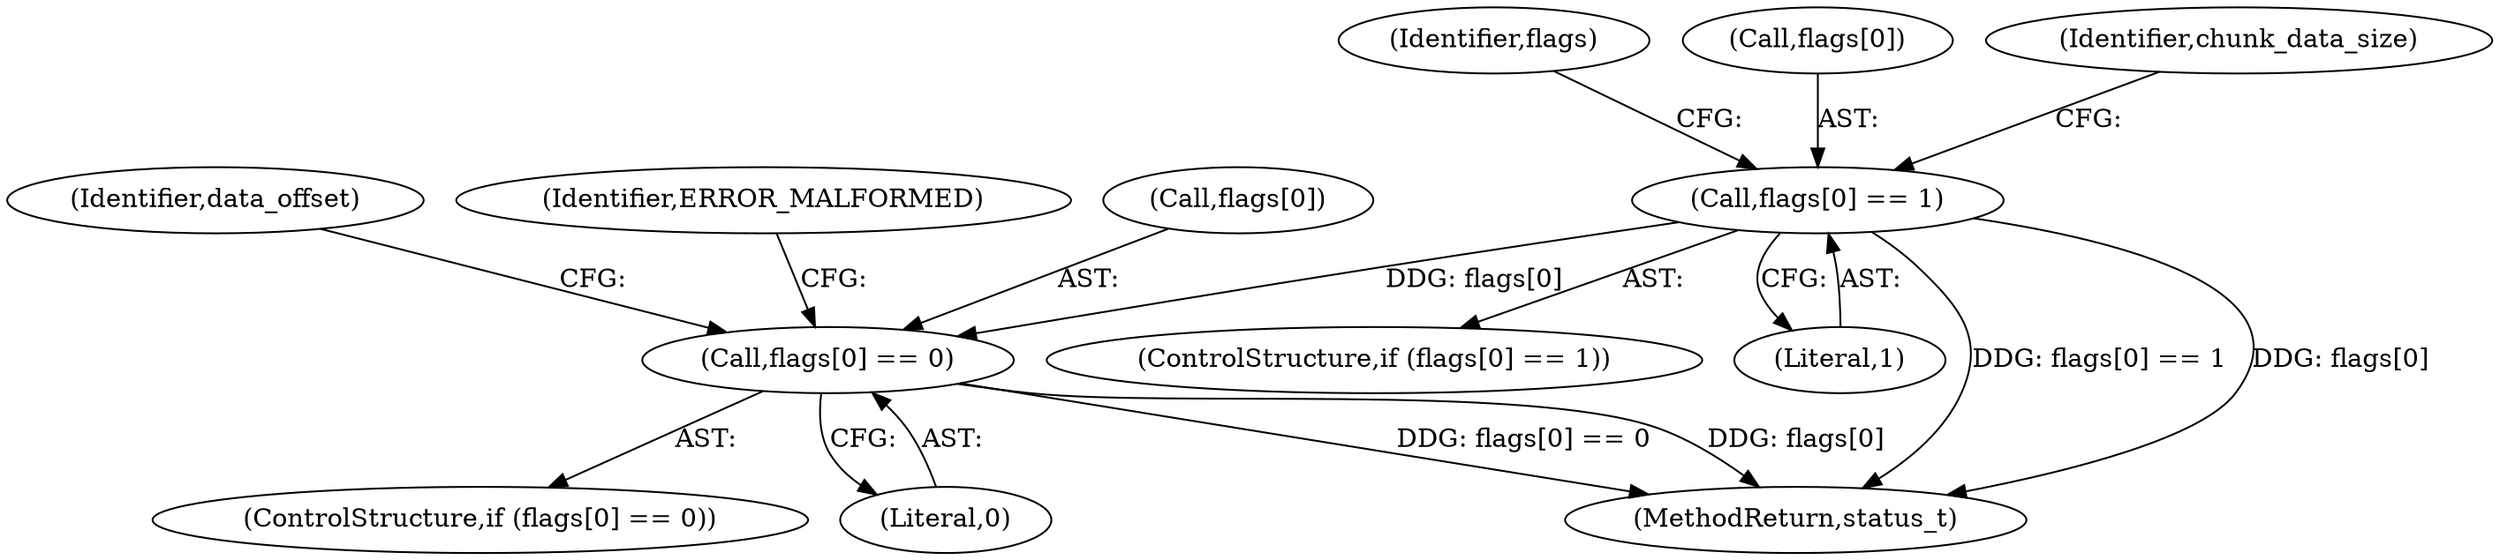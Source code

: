 digraph "0_Android_463a6f807e187828442949d1924e143cf07778c6@array" {
"1002503" [label="(Call,flags[0] == 1)"];
"1002532" [label="(Call,flags[0] == 0)"];
"1002541" [label="(Identifier,data_offset)"];
"1002503" [label="(Call,flags[0] == 1)"];
"1002502" [label="(ControlStructure,if (flags[0] == 1))"];
"1002531" [label="(ControlStructure,if (flags[0] == 0))"];
"1002507" [label="(Literal,1)"];
"1002536" [label="(Literal,0)"];
"1002534" [label="(Identifier,flags)"];
"1002504" [label="(Call,flags[0])"];
"1002532" [label="(Call,flags[0] == 0)"];
"1002559" [label="(Identifier,ERROR_MALFORMED)"];
"1002533" [label="(Call,flags[0])"];
"1002511" [label="(Identifier,chunk_data_size)"];
"1002911" [label="(MethodReturn,status_t)"];
"1002503" -> "1002502"  [label="AST: "];
"1002503" -> "1002507"  [label="CFG: "];
"1002504" -> "1002503"  [label="AST: "];
"1002507" -> "1002503"  [label="AST: "];
"1002511" -> "1002503"  [label="CFG: "];
"1002534" -> "1002503"  [label="CFG: "];
"1002503" -> "1002911"  [label="DDG: flags[0] == 1"];
"1002503" -> "1002911"  [label="DDG: flags[0]"];
"1002503" -> "1002532"  [label="DDG: flags[0]"];
"1002532" -> "1002531"  [label="AST: "];
"1002532" -> "1002536"  [label="CFG: "];
"1002533" -> "1002532"  [label="AST: "];
"1002536" -> "1002532"  [label="AST: "];
"1002541" -> "1002532"  [label="CFG: "];
"1002559" -> "1002532"  [label="CFG: "];
"1002532" -> "1002911"  [label="DDG: flags[0] == 0"];
"1002532" -> "1002911"  [label="DDG: flags[0]"];
}
